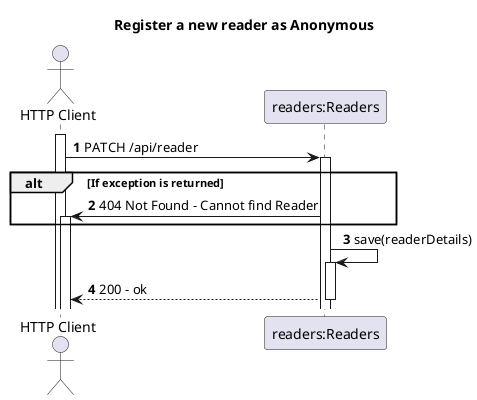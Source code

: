 @startuml
'https://plantuml.com/sequence-diagram
autoactivate on
autonumber

title Register a new reader as Anonymous

actor "HTTP Client" as Anonymous
participant "readers:Readers" as System


activate Anonymous

Anonymous -> System: PATCH /api/reader

alt If exception is returned
    System -> Anonymous: 404 Not Found - Cannot find Reader
end

System -> System: save(readerDetails)

System --> Anonymous: 200 - ok

@enduml
